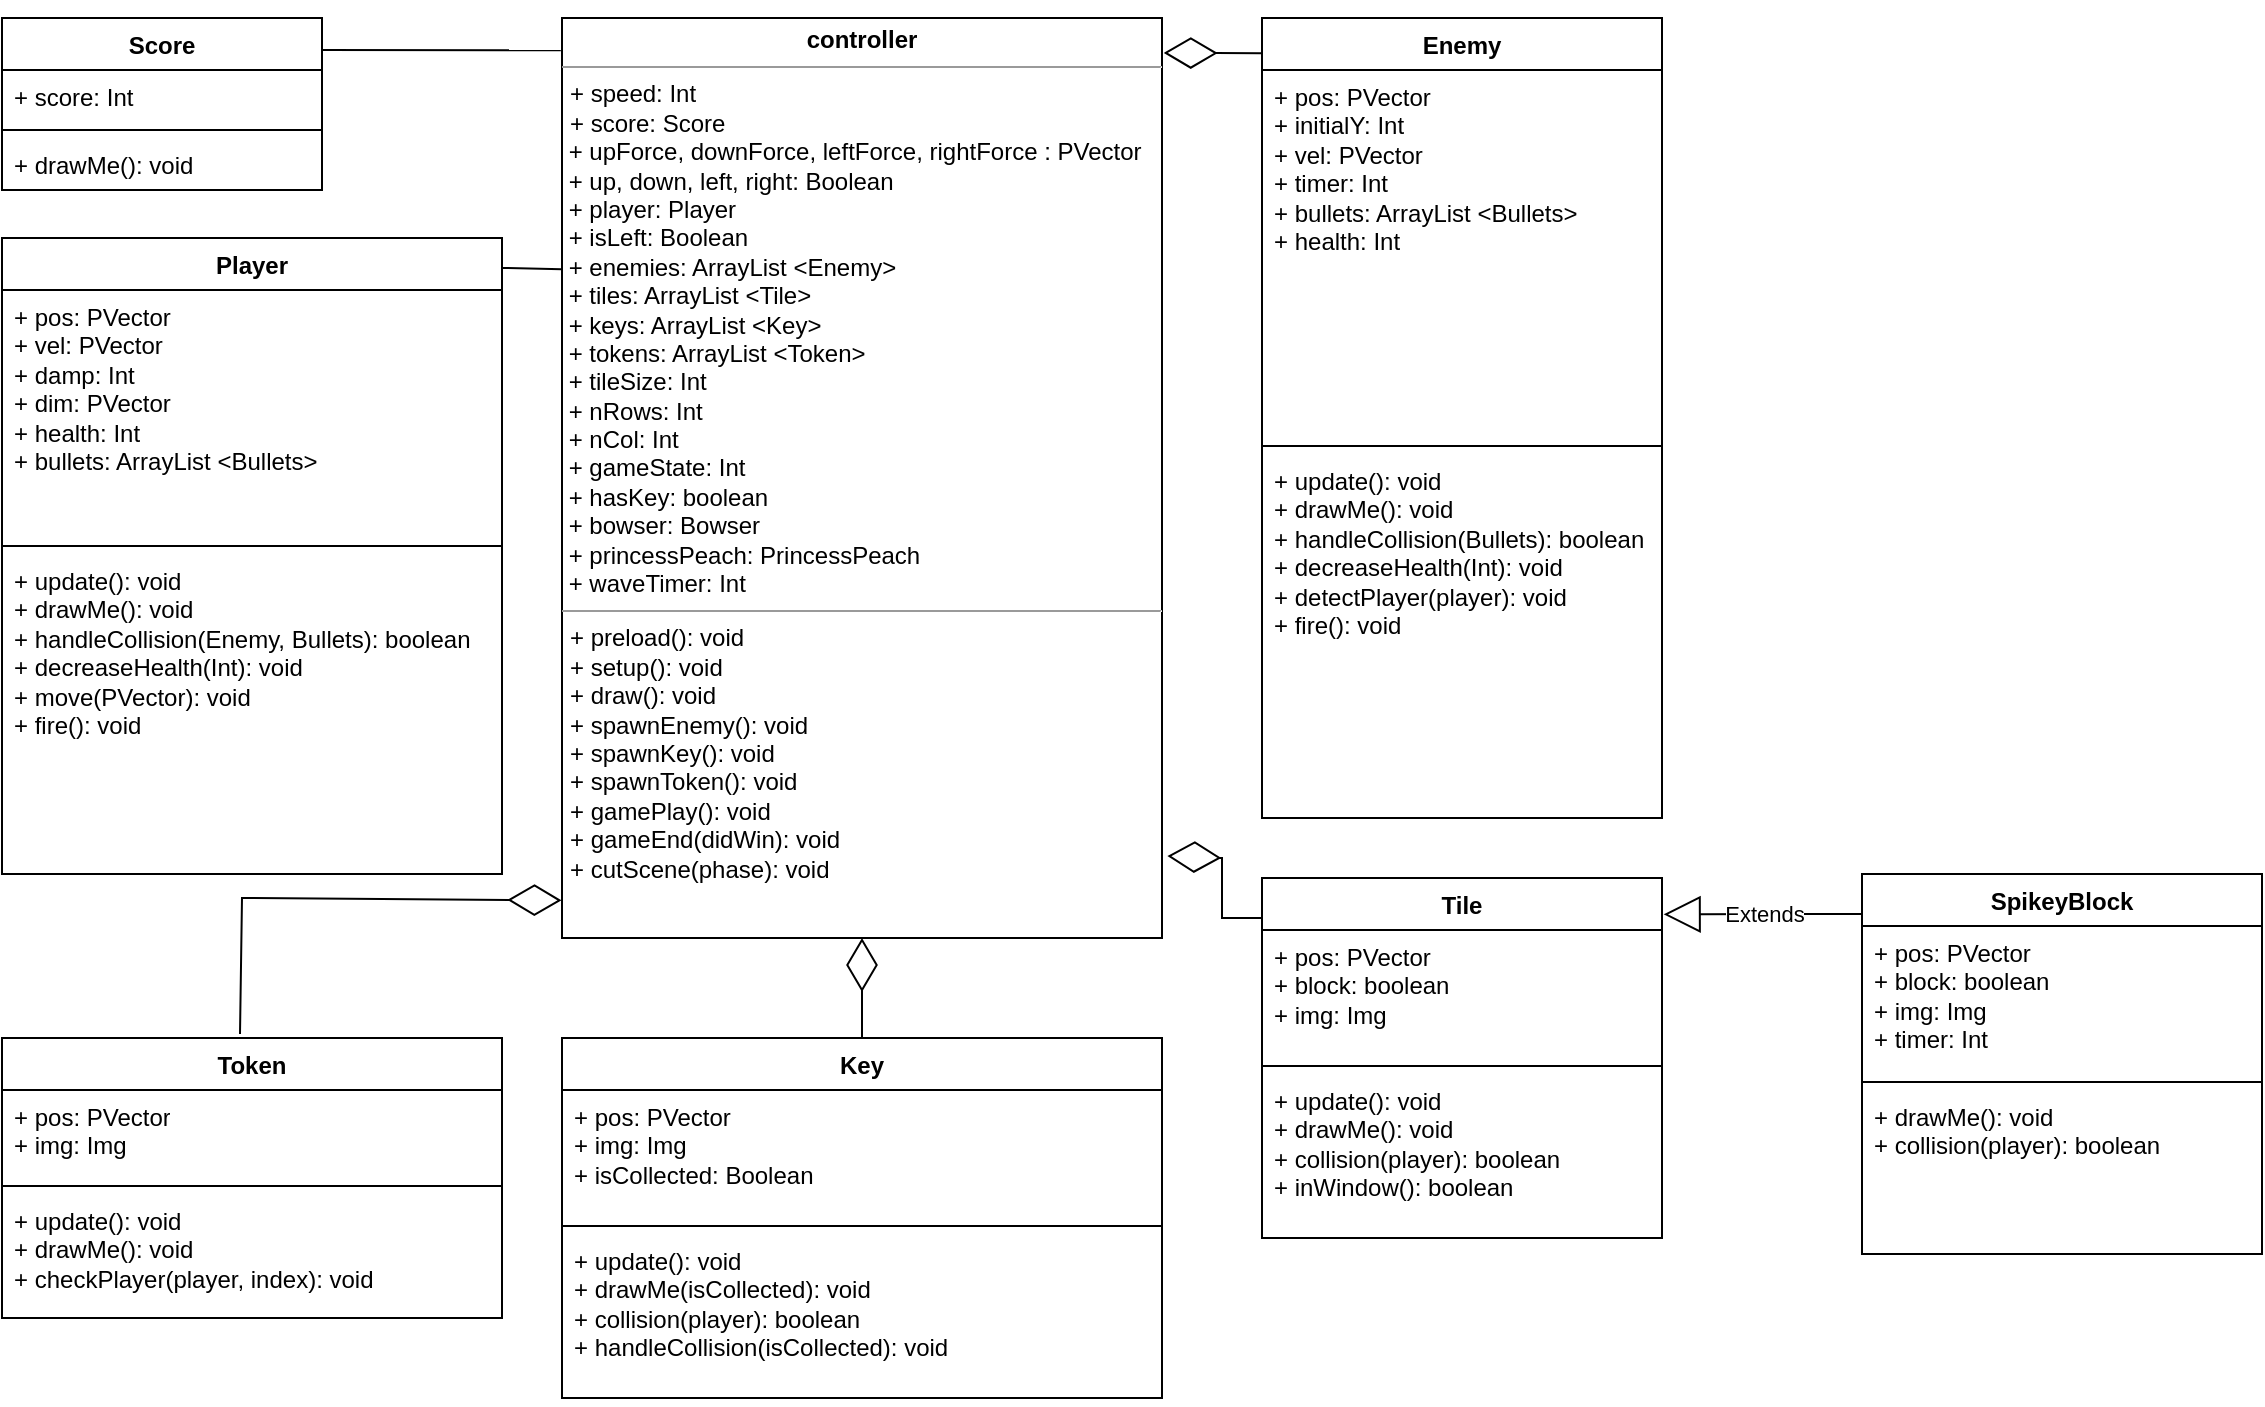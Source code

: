 <mxfile version="24.0.7" type="github">
  <diagram name="Page-1" id="c4acf3e9-155e-7222-9cf6-157b1a14988f">
    <mxGraphModel dx="1434" dy="761" grid="1" gridSize="10" guides="1" tooltips="1" connect="1" arrows="1" fold="1" page="1" pageScale="1" pageWidth="850" pageHeight="1100" background="none" math="0" shadow="0">
      <root>
        <mxCell id="0" />
        <mxCell id="1" parent="0" />
        <mxCell id="5d2195bd80daf111-18" value="&lt;p style=&quot;margin:0px;margin-top:4px;text-align:center;&quot;&gt;&lt;b&gt;controller&lt;/b&gt;&lt;/p&gt;&lt;hr size=&quot;1&quot;&gt;&lt;p style=&quot;margin:0px;margin-left:4px;&quot;&gt;+ speed: Int&lt;br&gt;+ score: Score&lt;/p&gt;&amp;nbsp;+ upForce, downForce, leftForce, rightForce : PVector&lt;div&gt;&amp;nbsp;+ up, down, left, right: Boolean&lt;/div&gt;&lt;div&gt;&amp;nbsp;+ player: Player&lt;/div&gt;&lt;div&gt;&amp;nbsp;+ isLeft: Boolean&lt;/div&gt;&lt;div&gt;&amp;nbsp;&lt;span style=&quot;background-color: initial;&quot;&gt;+ enemies: ArrayList &amp;lt;Enemy&amp;gt;&lt;/span&gt;&lt;/div&gt;&lt;div&gt;&amp;nbsp;+ tiles: ArrayList &amp;lt;Tile&amp;gt;&lt;span style=&quot;background-color: initial;&quot;&gt;&lt;br&gt;&lt;/span&gt;&lt;/div&gt;&lt;div&gt;&amp;nbsp;+ keys: ArrayList &amp;lt;Key&amp;gt;&lt;br&gt;&lt;/div&gt;&lt;div&gt;&amp;nbsp;+ tokens: ArrayList &amp;lt;Token&amp;gt;&lt;/div&gt;&lt;div&gt;&amp;nbsp;+ tileSize: Int&lt;br&gt;&lt;/div&gt;&lt;div&gt;&amp;nbsp;+ nRows: Int&lt;/div&gt;&lt;div&gt;&amp;nbsp;+ nCol: Int&lt;/div&gt;&lt;div&gt;&amp;nbsp;+ gameState: Int&lt;/div&gt;&lt;div&gt;&amp;nbsp;+ hasKey: boolean&lt;/div&gt;&lt;div&gt;&amp;nbsp;+ bowser: Bowser&lt;/div&gt;&lt;div&gt;&amp;nbsp;+ princessPeach: PrincessPeach&lt;/div&gt;&lt;div&gt;&amp;nbsp;+ waveTimer: Int&lt;/div&gt;&lt;div&gt;&lt;hr size=&quot;1&quot;&gt;&lt;p style=&quot;margin:0px;margin-left:4px;&quot;&gt;+ preload(): void&lt;/p&gt;&lt;p style=&quot;margin:0px;margin-left:4px;&quot;&gt;+ setup(): void&lt;/p&gt;&lt;p style=&quot;margin:0px;margin-left:4px;&quot;&gt;+ draw(): void&lt;/p&gt;&lt;p style=&quot;margin:0px;margin-left:4px;&quot;&gt;+ spawnEnemy(): void&lt;/p&gt;&lt;p style=&quot;margin:0px;margin-left:4px;&quot;&gt;+ spawnKey(): void&lt;/p&gt;&lt;p style=&quot;margin:0px;margin-left:4px;&quot;&gt;+ spawnToken(): void&lt;/p&gt;&lt;p style=&quot;margin:0px;margin-left:4px;&quot;&gt;+ gamePlay(): void&lt;/p&gt;&lt;p style=&quot;margin:0px;margin-left:4px;&quot;&gt;+ gameEnd(didWin): void&lt;/p&gt;&lt;p style=&quot;margin:0px;margin-left:4px;&quot;&gt;+ cutScene(phase): void&lt;/p&gt;&lt;p style=&quot;margin:0px;margin-left:4px;&quot;&gt;&lt;br&gt;&lt;/p&gt;&lt;/div&gt;" style="verticalAlign=top;align=left;overflow=fill;fontSize=12;fontFamily=Helvetica;html=1;rounded=0;shadow=0;comic=0;labelBackgroundColor=none;strokeWidth=1" parent="1" vertex="1">
          <mxGeometry x="290" y="10" width="300" height="460" as="geometry" />
        </mxCell>
        <mxCell id="Hu1FVO7lR2LXiGRc4sMN-1" value="Score" style="swimlane;fontStyle=1;align=center;verticalAlign=top;childLayout=stackLayout;horizontal=1;startSize=26;horizontalStack=0;resizeParent=1;resizeParentMax=0;resizeLast=0;collapsible=1;marginBottom=0;whiteSpace=wrap;html=1;" vertex="1" parent="1">
          <mxGeometry x="10" y="10" width="160" height="86" as="geometry">
            <mxRectangle x="10" y="10" width="70" height="30" as="alternateBounds" />
          </mxGeometry>
        </mxCell>
        <mxCell id="Hu1FVO7lR2LXiGRc4sMN-2" value="+ score: Int" style="text;strokeColor=none;fillColor=none;align=left;verticalAlign=top;spacingLeft=4;spacingRight=4;overflow=hidden;rotatable=0;points=[[0,0.5],[1,0.5]];portConstraint=eastwest;whiteSpace=wrap;html=1;" vertex="1" parent="Hu1FVO7lR2LXiGRc4sMN-1">
          <mxGeometry y="26" width="160" height="26" as="geometry" />
        </mxCell>
        <mxCell id="Hu1FVO7lR2LXiGRc4sMN-3" value="" style="line;strokeWidth=1;fillColor=none;align=left;verticalAlign=middle;spacingTop=-1;spacingLeft=3;spacingRight=3;rotatable=0;labelPosition=right;points=[];portConstraint=eastwest;strokeColor=inherit;" vertex="1" parent="Hu1FVO7lR2LXiGRc4sMN-1">
          <mxGeometry y="52" width="160" height="8" as="geometry" />
        </mxCell>
        <mxCell id="Hu1FVO7lR2LXiGRc4sMN-4" value="+ drawMe(): void" style="text;strokeColor=none;fillColor=none;align=left;verticalAlign=top;spacingLeft=4;spacingRight=4;overflow=hidden;rotatable=0;points=[[0,0.5],[1,0.5]];portConstraint=eastwest;whiteSpace=wrap;html=1;" vertex="1" parent="Hu1FVO7lR2LXiGRc4sMN-1">
          <mxGeometry y="60" width="160" height="26" as="geometry" />
        </mxCell>
        <mxCell id="Hu1FVO7lR2LXiGRc4sMN-6" value="Player" style="swimlane;fontStyle=1;align=center;verticalAlign=top;childLayout=stackLayout;horizontal=1;startSize=26;horizontalStack=0;resizeParent=1;resizeParentMax=0;resizeLast=0;collapsible=1;marginBottom=0;whiteSpace=wrap;html=1;" vertex="1" parent="1">
          <mxGeometry x="10" y="120" width="250" height="318" as="geometry" />
        </mxCell>
        <mxCell id="Hu1FVO7lR2LXiGRc4sMN-7" value="+ pos: PVector&lt;div&gt;+ vel: PVector&lt;br&gt;&lt;/div&gt;&lt;div&gt;+ damp: Int&lt;/div&gt;&lt;div&gt;+ dim: PVector&lt;/div&gt;&lt;div&gt;+ health: Int&lt;/div&gt;&lt;div&gt;+ bullets: ArrayList &amp;lt;Bullets&amp;gt;&lt;/div&gt;" style="text;strokeColor=none;fillColor=none;align=left;verticalAlign=top;spacingLeft=4;spacingRight=4;overflow=hidden;rotatable=0;points=[[0,0.5],[1,0.5]];portConstraint=eastwest;whiteSpace=wrap;html=1;" vertex="1" parent="Hu1FVO7lR2LXiGRc4sMN-6">
          <mxGeometry y="26" width="250" height="124" as="geometry" />
        </mxCell>
        <mxCell id="Hu1FVO7lR2LXiGRc4sMN-8" value="" style="line;strokeWidth=1;fillColor=none;align=left;verticalAlign=middle;spacingTop=-1;spacingLeft=3;spacingRight=3;rotatable=0;labelPosition=right;points=[];portConstraint=eastwest;strokeColor=inherit;" vertex="1" parent="Hu1FVO7lR2LXiGRc4sMN-6">
          <mxGeometry y="150" width="250" height="8" as="geometry" />
        </mxCell>
        <mxCell id="Hu1FVO7lR2LXiGRc4sMN-9" value="+ update(): void&lt;div&gt;+ drawMe(): void&lt;div&gt;+ handleCollision(Enemy, Bullets): boolean&lt;/div&gt;&lt;/div&gt;&lt;div&gt;+ decreaseHealth(Int): void&lt;/div&gt;&lt;div&gt;+ move(PVector): void&lt;/div&gt;&lt;div&gt;+ fire(): void&lt;/div&gt;&lt;div&gt;&lt;br&gt;&lt;/div&gt;" style="text;strokeColor=none;fillColor=none;align=left;verticalAlign=top;spacingLeft=4;spacingRight=4;overflow=hidden;rotatable=0;points=[[0,0.5],[1,0.5]];portConstraint=eastwest;whiteSpace=wrap;html=1;" vertex="1" parent="Hu1FVO7lR2LXiGRc4sMN-6">
          <mxGeometry y="158" width="250" height="160" as="geometry" />
        </mxCell>
        <mxCell id="Hu1FVO7lR2LXiGRc4sMN-12" value="" style="endArrow=none;html=1;rounded=0;entryX=-0.002;entryY=0.035;entryDx=0;entryDy=0;entryPerimeter=0;" edge="1" parent="1" target="5d2195bd80daf111-18">
          <mxGeometry width="50" height="50" relative="1" as="geometry">
            <mxPoint x="170" y="26" as="sourcePoint" />
            <mxPoint x="340" y="220" as="targetPoint" />
          </mxGeometry>
        </mxCell>
        <mxCell id="Hu1FVO7lR2LXiGRc4sMN-13" value="" style="endArrow=none;html=1;rounded=0;exitX=1;exitY=0.047;exitDx=0;exitDy=0;exitPerimeter=0;entryX=0;entryY=0.273;entryDx=0;entryDy=0;entryPerimeter=0;" edge="1" parent="1" source="Hu1FVO7lR2LXiGRc4sMN-6" target="5d2195bd80daf111-18">
          <mxGeometry width="50" height="50" relative="1" as="geometry">
            <mxPoint x="260" y="190" as="sourcePoint" />
            <mxPoint x="310" y="140" as="targetPoint" />
          </mxGeometry>
        </mxCell>
        <mxCell id="Hu1FVO7lR2LXiGRc4sMN-14" value="Enemy" style="swimlane;fontStyle=1;align=center;verticalAlign=top;childLayout=stackLayout;horizontal=1;startSize=26;horizontalStack=0;resizeParent=1;resizeParentMax=0;resizeLast=0;collapsible=1;marginBottom=0;whiteSpace=wrap;html=1;" vertex="1" parent="1">
          <mxGeometry x="640" y="10" width="200" height="400" as="geometry" />
        </mxCell>
        <mxCell id="Hu1FVO7lR2LXiGRc4sMN-15" value="+ pos: PVector&lt;div&gt;+ initialY: Int&lt;/div&gt;&lt;div&gt;+ vel: PVector&lt;/div&gt;&lt;div&gt;+ timer: Int&lt;/div&gt;&lt;div&gt;+ bullets: ArrayList &amp;lt;Bullets&amp;gt;&lt;/div&gt;&lt;div&gt;+ health: Int&lt;/div&gt;" style="text;strokeColor=none;fillColor=none;align=left;verticalAlign=top;spacingLeft=4;spacingRight=4;overflow=hidden;rotatable=0;points=[[0,0.5],[1,0.5]];portConstraint=eastwest;whiteSpace=wrap;html=1;" vertex="1" parent="Hu1FVO7lR2LXiGRc4sMN-14">
          <mxGeometry y="26" width="200" height="184" as="geometry" />
        </mxCell>
        <mxCell id="Hu1FVO7lR2LXiGRc4sMN-16" value="" style="line;strokeWidth=1;fillColor=none;align=left;verticalAlign=middle;spacingTop=-1;spacingLeft=3;spacingRight=3;rotatable=0;labelPosition=right;points=[];portConstraint=eastwest;strokeColor=inherit;" vertex="1" parent="Hu1FVO7lR2LXiGRc4sMN-14">
          <mxGeometry y="210" width="200" height="8" as="geometry" />
        </mxCell>
        <mxCell id="Hu1FVO7lR2LXiGRc4sMN-17" value="+ update(): void&lt;div&gt;+ drawMe(): void&lt;/div&gt;&lt;div&gt;+ handleCollision(Bullets): boolean&lt;/div&gt;&lt;div&gt;+ decreaseHealth(Int): void&lt;/div&gt;&lt;div&gt;+ detectPlayer(player): void&lt;/div&gt;&lt;div&gt;+ fire(): void&lt;/div&gt;" style="text;strokeColor=none;fillColor=none;align=left;verticalAlign=top;spacingLeft=4;spacingRight=4;overflow=hidden;rotatable=0;points=[[0,0.5],[1,0.5]];portConstraint=eastwest;whiteSpace=wrap;html=1;" vertex="1" parent="Hu1FVO7lR2LXiGRc4sMN-14">
          <mxGeometry y="218" width="200" height="182" as="geometry" />
        </mxCell>
        <mxCell id="Hu1FVO7lR2LXiGRc4sMN-21" value="" style="endArrow=diamondThin;endFill=0;endSize=24;html=1;rounded=0;exitX=0;exitY=0.044;exitDx=0;exitDy=0;exitPerimeter=0;entryX=1.003;entryY=0.038;entryDx=0;entryDy=0;entryPerimeter=0;" edge="1" parent="1" source="Hu1FVO7lR2LXiGRc4sMN-14" target="5d2195bd80daf111-18">
          <mxGeometry width="160" relative="1" as="geometry">
            <mxPoint x="370" y="250" as="sourcePoint" />
            <mxPoint x="530" y="250" as="targetPoint" />
          </mxGeometry>
        </mxCell>
        <mxCell id="Hu1FVO7lR2LXiGRc4sMN-22" value="Tile" style="swimlane;fontStyle=1;align=center;verticalAlign=top;childLayout=stackLayout;horizontal=1;startSize=26;horizontalStack=0;resizeParent=1;resizeParentMax=0;resizeLast=0;collapsible=1;marginBottom=0;whiteSpace=wrap;html=1;" vertex="1" parent="1">
          <mxGeometry x="640" y="440" width="200" height="180" as="geometry" />
        </mxCell>
        <mxCell id="Hu1FVO7lR2LXiGRc4sMN-23" value="+ pos: PVector&lt;div&gt;+ block: boolean&lt;/div&gt;&lt;div&gt;+ img: Img&lt;/div&gt;" style="text;strokeColor=none;fillColor=none;align=left;verticalAlign=top;spacingLeft=4;spacingRight=4;overflow=hidden;rotatable=0;points=[[0,0.5],[1,0.5]];portConstraint=eastwest;whiteSpace=wrap;html=1;" vertex="1" parent="Hu1FVO7lR2LXiGRc4sMN-22">
          <mxGeometry y="26" width="200" height="64" as="geometry" />
        </mxCell>
        <mxCell id="Hu1FVO7lR2LXiGRc4sMN-24" value="" style="line;strokeWidth=1;fillColor=none;align=left;verticalAlign=middle;spacingTop=-1;spacingLeft=3;spacingRight=3;rotatable=0;labelPosition=right;points=[];portConstraint=eastwest;strokeColor=inherit;" vertex="1" parent="Hu1FVO7lR2LXiGRc4sMN-22">
          <mxGeometry y="90" width="200" height="8" as="geometry" />
        </mxCell>
        <mxCell id="Hu1FVO7lR2LXiGRc4sMN-25" value="+ update(): void&lt;div&gt;+ drawMe(): void&lt;/div&gt;&lt;div&gt;+ collision(player): boolean&lt;/div&gt;&lt;div&gt;+ inWindow(): boolean&lt;/div&gt;" style="text;strokeColor=none;fillColor=none;align=left;verticalAlign=top;spacingLeft=4;spacingRight=4;overflow=hidden;rotatable=0;points=[[0,0.5],[1,0.5]];portConstraint=eastwest;whiteSpace=wrap;html=1;" vertex="1" parent="Hu1FVO7lR2LXiGRc4sMN-22">
          <mxGeometry y="98" width="200" height="82" as="geometry" />
        </mxCell>
        <mxCell id="Hu1FVO7lR2LXiGRc4sMN-26" value="" style="endArrow=diamondThin;endFill=0;endSize=24;html=1;rounded=0;exitX=0;exitY=0.111;exitDx=0;exitDy=0;exitPerimeter=0;entryX=1.009;entryY=0.911;entryDx=0;entryDy=0;entryPerimeter=0;" edge="1" parent="1" source="Hu1FVO7lR2LXiGRc4sMN-22" target="5d2195bd80daf111-18">
          <mxGeometry width="160" relative="1" as="geometry">
            <mxPoint x="400" y="230" as="sourcePoint" />
            <mxPoint x="610" y="400" as="targetPoint" />
            <Array as="points">
              <mxPoint x="620" y="460" />
              <mxPoint x="620" y="430" />
            </Array>
          </mxGeometry>
        </mxCell>
        <mxCell id="Hu1FVO7lR2LXiGRc4sMN-27" value="SpikeyBlock" style="swimlane;fontStyle=1;align=center;verticalAlign=top;childLayout=stackLayout;horizontal=1;startSize=26;horizontalStack=0;resizeParent=1;resizeParentMax=0;resizeLast=0;collapsible=1;marginBottom=0;whiteSpace=wrap;html=1;" vertex="1" parent="1">
          <mxGeometry x="940" y="438" width="200" height="190" as="geometry" />
        </mxCell>
        <mxCell id="Hu1FVO7lR2LXiGRc4sMN-28" value="+ pos: PVector&lt;div&gt;+ block: boolean&lt;/div&gt;&lt;div&gt;+ img: Img&lt;/div&gt;&lt;div&gt;+ timer: Int&lt;/div&gt;" style="text;strokeColor=none;fillColor=none;align=left;verticalAlign=top;spacingLeft=4;spacingRight=4;overflow=hidden;rotatable=0;points=[[0,0.5],[1,0.5]];portConstraint=eastwest;whiteSpace=wrap;html=1;" vertex="1" parent="Hu1FVO7lR2LXiGRc4sMN-27">
          <mxGeometry y="26" width="200" height="74" as="geometry" />
        </mxCell>
        <mxCell id="Hu1FVO7lR2LXiGRc4sMN-29" value="" style="line;strokeWidth=1;fillColor=none;align=left;verticalAlign=middle;spacingTop=-1;spacingLeft=3;spacingRight=3;rotatable=0;labelPosition=right;points=[];portConstraint=eastwest;strokeColor=inherit;" vertex="1" parent="Hu1FVO7lR2LXiGRc4sMN-27">
          <mxGeometry y="100" width="200" height="8" as="geometry" />
        </mxCell>
        <mxCell id="Hu1FVO7lR2LXiGRc4sMN-30" value="&lt;div&gt;+ drawMe(): void&lt;/div&gt;&lt;div&gt;+ collision(player): boolean&lt;/div&gt;" style="text;strokeColor=none;fillColor=none;align=left;verticalAlign=top;spacingLeft=4;spacingRight=4;overflow=hidden;rotatable=0;points=[[0,0.5],[1,0.5]];portConstraint=eastwest;whiteSpace=wrap;html=1;" vertex="1" parent="Hu1FVO7lR2LXiGRc4sMN-27">
          <mxGeometry y="108" width="200" height="82" as="geometry" />
        </mxCell>
        <mxCell id="Hu1FVO7lR2LXiGRc4sMN-31" value="Extends" style="endArrow=block;endSize=16;endFill=0;html=1;rounded=0;exitX=0.001;exitY=0.105;exitDx=0;exitDy=0;exitPerimeter=0;entryX=1.004;entryY=0.101;entryDx=0;entryDy=0;entryPerimeter=0;" edge="1" parent="1" source="Hu1FVO7lR2LXiGRc4sMN-27" target="Hu1FVO7lR2LXiGRc4sMN-22">
          <mxGeometry width="160" relative="1" as="geometry">
            <mxPoint x="570" y="500" as="sourcePoint" />
            <mxPoint x="730" y="500" as="targetPoint" />
          </mxGeometry>
        </mxCell>
        <mxCell id="Hu1FVO7lR2LXiGRc4sMN-36" value="Key" style="swimlane;fontStyle=1;align=center;verticalAlign=top;childLayout=stackLayout;horizontal=1;startSize=26;horizontalStack=0;resizeParent=1;resizeParentMax=0;resizeLast=0;collapsible=1;marginBottom=0;whiteSpace=wrap;html=1;" vertex="1" parent="1">
          <mxGeometry x="290" y="520" width="300" height="180" as="geometry" />
        </mxCell>
        <mxCell id="Hu1FVO7lR2LXiGRc4sMN-41" value="" style="endArrow=diamondThin;endFill=0;endSize=24;html=1;rounded=0;entryX=0.5;entryY=1;entryDx=0;entryDy=0;" edge="1" parent="Hu1FVO7lR2LXiGRc4sMN-36" target="5d2195bd80daf111-18">
          <mxGeometry width="160" relative="1" as="geometry">
            <mxPoint x="150" as="sourcePoint" />
            <mxPoint x="240" as="targetPoint" />
          </mxGeometry>
        </mxCell>
        <mxCell id="Hu1FVO7lR2LXiGRc4sMN-37" value="+ pos: PVector&lt;div&gt;+ img: Img&lt;/div&gt;&lt;div&gt;+ isCollected: Boolean&lt;/div&gt;" style="text;strokeColor=none;fillColor=none;align=left;verticalAlign=top;spacingLeft=4;spacingRight=4;overflow=hidden;rotatable=0;points=[[0,0.5],[1,0.5]];portConstraint=eastwest;whiteSpace=wrap;html=1;" vertex="1" parent="Hu1FVO7lR2LXiGRc4sMN-36">
          <mxGeometry y="26" width="300" height="64" as="geometry" />
        </mxCell>
        <mxCell id="Hu1FVO7lR2LXiGRc4sMN-38" value="" style="line;strokeWidth=1;fillColor=none;align=left;verticalAlign=middle;spacingTop=-1;spacingLeft=3;spacingRight=3;rotatable=0;labelPosition=right;points=[];portConstraint=eastwest;strokeColor=inherit;" vertex="1" parent="Hu1FVO7lR2LXiGRc4sMN-36">
          <mxGeometry y="90" width="300" height="8" as="geometry" />
        </mxCell>
        <mxCell id="Hu1FVO7lR2LXiGRc4sMN-39" value="+ update(): void&lt;div&gt;+ drawMe(isCollected): void&lt;/div&gt;&lt;div&gt;+ collision(player): boolean&lt;/div&gt;&lt;div&gt;+ handleCollision(isCollected): void&lt;/div&gt;" style="text;strokeColor=none;fillColor=none;align=left;verticalAlign=top;spacingLeft=4;spacingRight=4;overflow=hidden;rotatable=0;points=[[0,0.5],[1,0.5]];portConstraint=eastwest;whiteSpace=wrap;html=1;" vertex="1" parent="Hu1FVO7lR2LXiGRc4sMN-36">
          <mxGeometry y="98" width="300" height="82" as="geometry" />
        </mxCell>
        <mxCell id="Hu1FVO7lR2LXiGRc4sMN-48" value="Token" style="swimlane;fontStyle=1;align=center;verticalAlign=top;childLayout=stackLayout;horizontal=1;startSize=26;horizontalStack=0;resizeParent=1;resizeParentMax=0;resizeLast=0;collapsible=1;marginBottom=0;whiteSpace=wrap;html=1;" vertex="1" parent="1">
          <mxGeometry x="10" y="520" width="250" height="140" as="geometry" />
        </mxCell>
        <mxCell id="Hu1FVO7lR2LXiGRc4sMN-49" value="+ pos: PVector&lt;div&gt;+ img: Img&lt;/div&gt;" style="text;strokeColor=none;fillColor=none;align=left;verticalAlign=top;spacingLeft=4;spacingRight=4;overflow=hidden;rotatable=0;points=[[0,0.5],[1,0.5]];portConstraint=eastwest;whiteSpace=wrap;html=1;" vertex="1" parent="Hu1FVO7lR2LXiGRc4sMN-48">
          <mxGeometry y="26" width="250" height="44" as="geometry" />
        </mxCell>
        <mxCell id="Hu1FVO7lR2LXiGRc4sMN-50" value="" style="line;strokeWidth=1;fillColor=none;align=left;verticalAlign=middle;spacingTop=-1;spacingLeft=3;spacingRight=3;rotatable=0;labelPosition=right;points=[];portConstraint=eastwest;strokeColor=inherit;" vertex="1" parent="Hu1FVO7lR2LXiGRc4sMN-48">
          <mxGeometry y="70" width="250" height="8" as="geometry" />
        </mxCell>
        <mxCell id="Hu1FVO7lR2LXiGRc4sMN-51" value="+ update(): void&lt;div&gt;+ drawMe(): void&lt;div&gt;+ checkPlayer(player, index): void&lt;/div&gt;&lt;/div&gt;&lt;div&gt;&lt;br&gt;&lt;/div&gt;" style="text;strokeColor=none;fillColor=none;align=left;verticalAlign=top;spacingLeft=4;spacingRight=4;overflow=hidden;rotatable=0;points=[[0,0.5],[1,0.5]];portConstraint=eastwest;whiteSpace=wrap;html=1;" vertex="1" parent="Hu1FVO7lR2LXiGRc4sMN-48">
          <mxGeometry y="78" width="250" height="62" as="geometry" />
        </mxCell>
        <mxCell id="Hu1FVO7lR2LXiGRc4sMN-52" value="" style="endArrow=diamondThin;endFill=0;endSize=24;html=1;rounded=0;exitX=0.476;exitY=-0.014;exitDx=0;exitDy=0;exitPerimeter=0;entryX=-0.001;entryY=0.959;entryDx=0;entryDy=0;entryPerimeter=0;" edge="1" parent="1" source="Hu1FVO7lR2LXiGRc4sMN-48" target="5d2195bd80daf111-18">
          <mxGeometry width="160" relative="1" as="geometry">
            <mxPoint x="130" y="490" as="sourcePoint" />
            <mxPoint x="290" y="490" as="targetPoint" />
            <Array as="points">
              <mxPoint x="130" y="450" />
            </Array>
          </mxGeometry>
        </mxCell>
      </root>
    </mxGraphModel>
  </diagram>
</mxfile>
